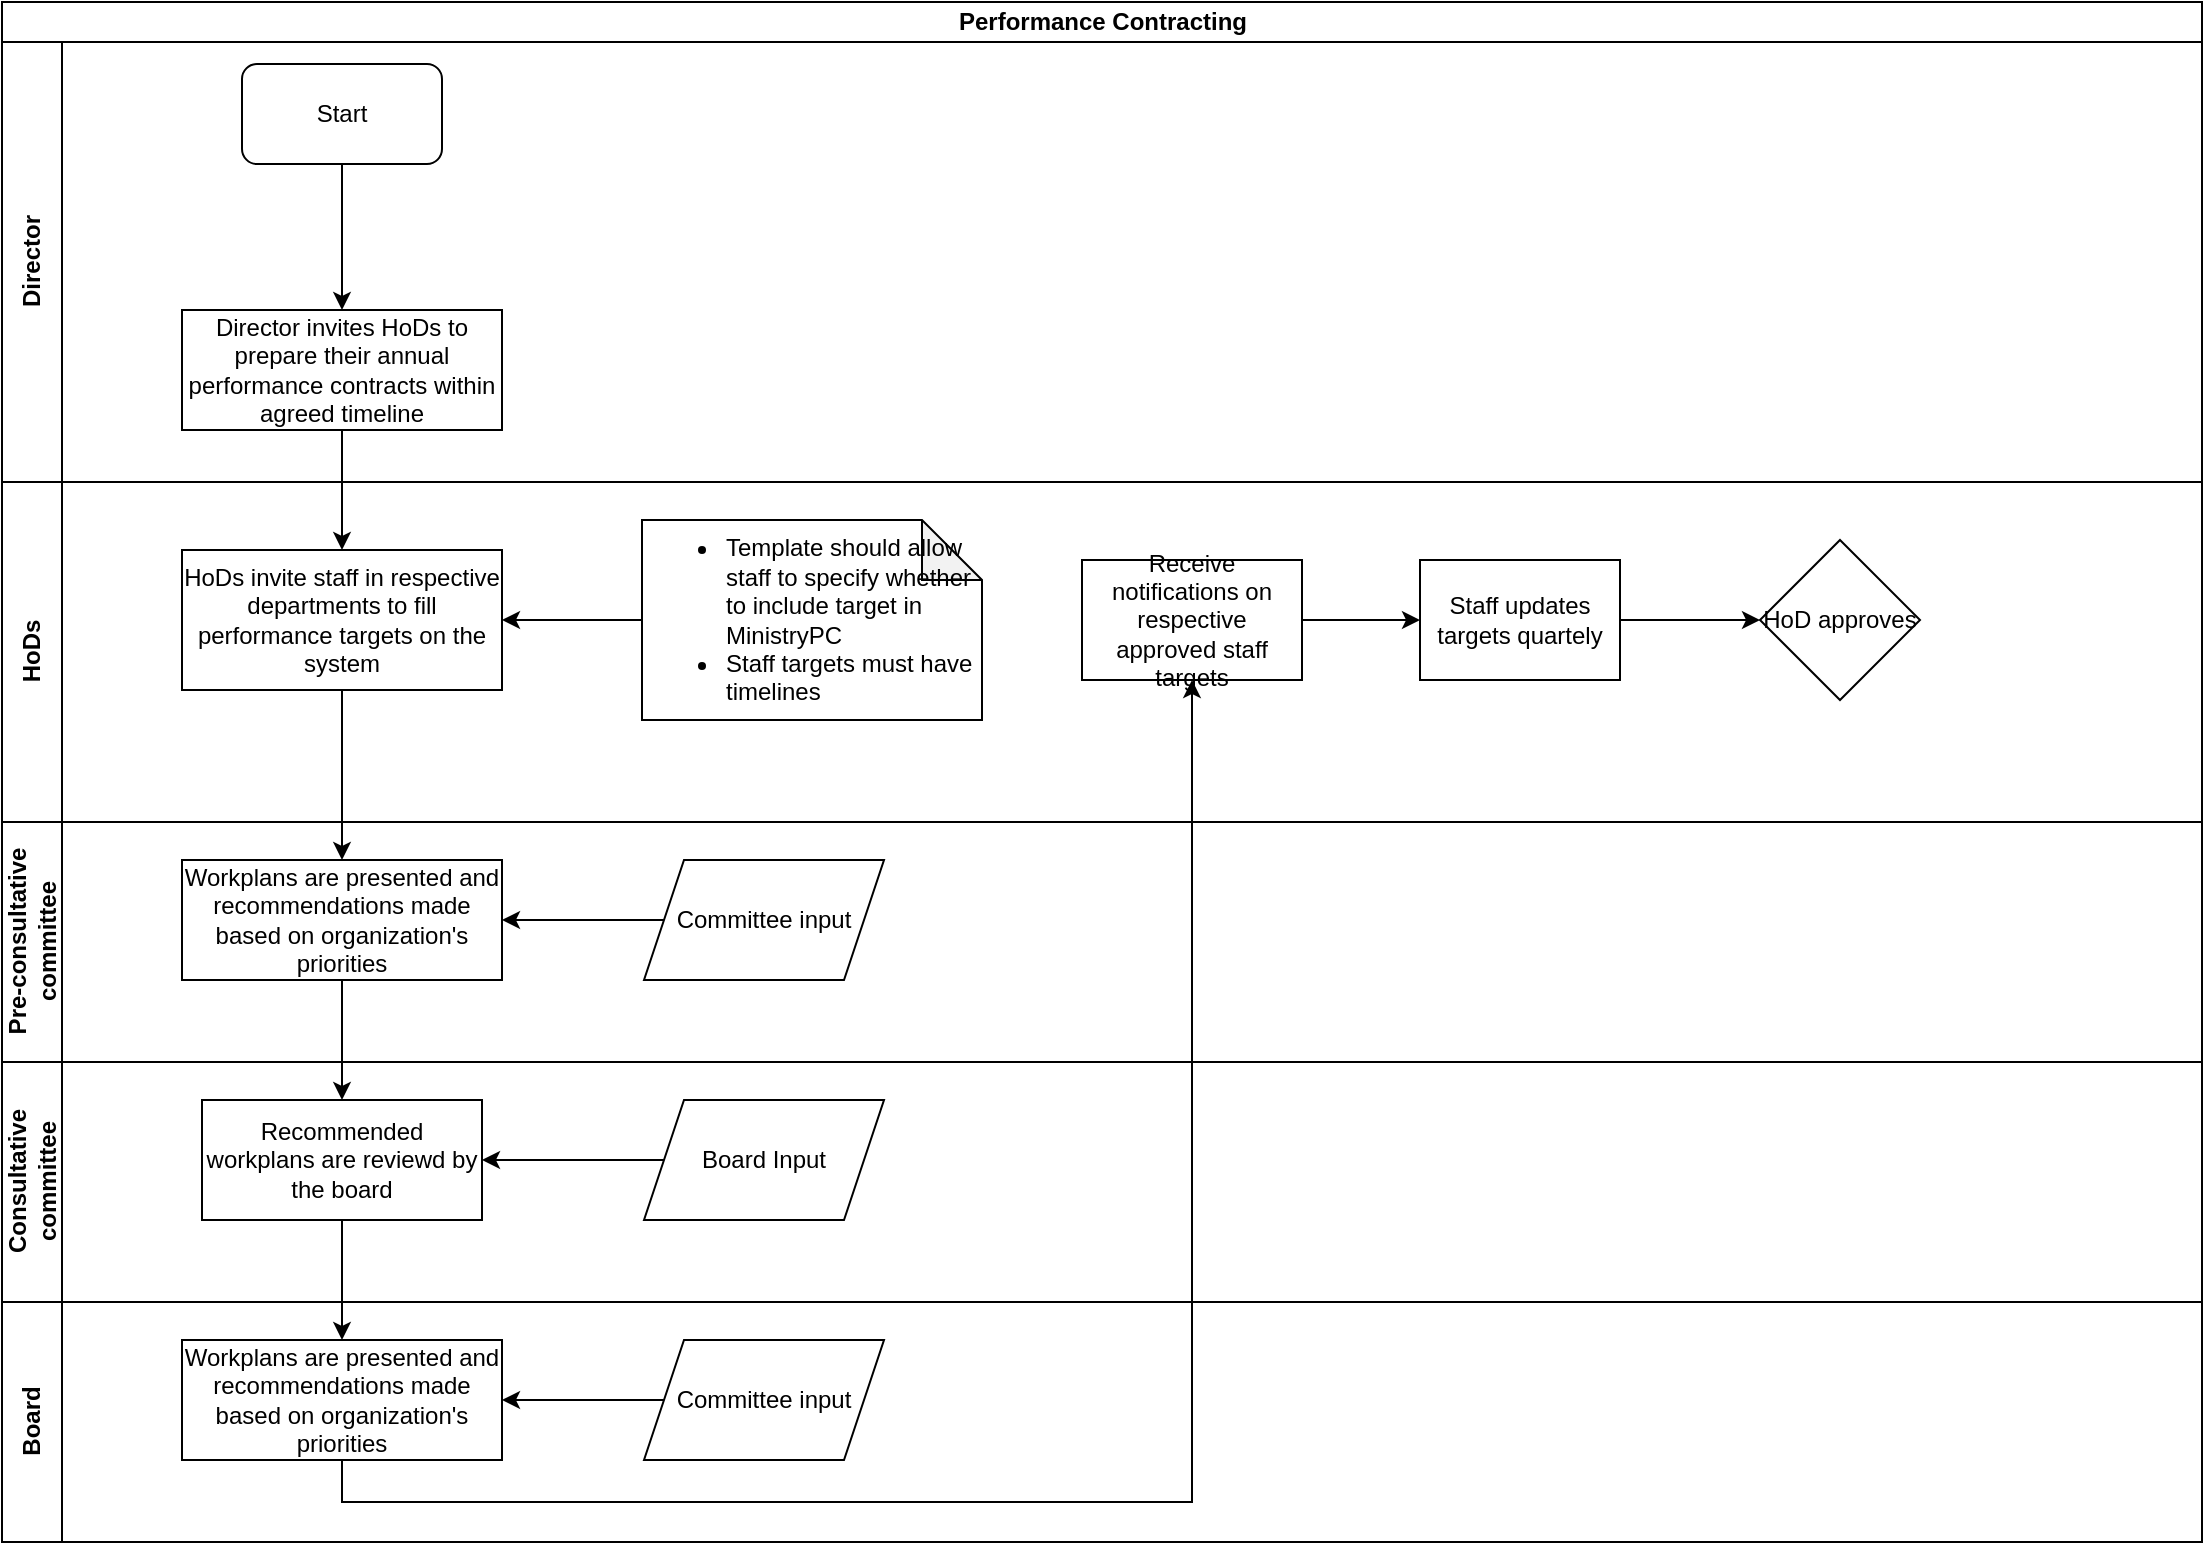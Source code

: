 <mxfile version="13.10.2" type="github">
  <diagram id="BvhlkT9Ul9FyrsT8X-tj" name="Page-1">
    <mxGraphModel dx="1038" dy="547" grid="1" gridSize="10" guides="1" tooltips="1" connect="1" arrows="1" fold="1" page="1" pageScale="1" pageWidth="1169" pageHeight="827" math="0" shadow="0">
      <root>
        <mxCell id="0" />
        <mxCell id="1" parent="0" />
        <mxCell id="p53rdiJHdvj2qYngNVLq-1" value="Performance Contracting" style="swimlane;html=1;childLayout=stackLayout;resizeParent=1;resizeParentMax=0;horizontal=1;startSize=20;horizontalStack=0;" vertex="1" parent="1">
          <mxGeometry x="40" y="20" width="1100" height="770" as="geometry" />
        </mxCell>
        <mxCell id="p53rdiJHdvj2qYngNVLq-10" value="" style="edgeStyle=orthogonalEdgeStyle;rounded=0;orthogonalLoop=1;jettySize=auto;html=1;" edge="1" parent="p53rdiJHdvj2qYngNVLq-1" source="p53rdiJHdvj2qYngNVLq-8" target="p53rdiJHdvj2qYngNVLq-9">
          <mxGeometry relative="1" as="geometry" />
        </mxCell>
        <mxCell id="p53rdiJHdvj2qYngNVLq-15" value="" style="edgeStyle=orthogonalEdgeStyle;rounded=0;orthogonalLoop=1;jettySize=auto;html=1;" edge="1" parent="p53rdiJHdvj2qYngNVLq-1" source="p53rdiJHdvj2qYngNVLq-9" target="p53rdiJHdvj2qYngNVLq-14">
          <mxGeometry relative="1" as="geometry" />
        </mxCell>
        <mxCell id="p53rdiJHdvj2qYngNVLq-19" value="" style="edgeStyle=orthogonalEdgeStyle;rounded=0;orthogonalLoop=1;jettySize=auto;html=1;entryX=0.5;entryY=0;entryDx=0;entryDy=0;" edge="1" parent="p53rdiJHdvj2qYngNVLq-1" source="p53rdiJHdvj2qYngNVLq-14" target="p53rdiJHdvj2qYngNVLq-17">
          <mxGeometry relative="1" as="geometry">
            <mxPoint x="170" y="569" as="targetPoint" />
          </mxGeometry>
        </mxCell>
        <mxCell id="p53rdiJHdvj2qYngNVLq-27" value="" style="edgeStyle=orthogonalEdgeStyle;rounded=0;orthogonalLoop=1;jettySize=auto;html=1;entryX=0.5;entryY=1;entryDx=0;entryDy=0;exitX=0.5;exitY=1;exitDx=0;exitDy=0;" edge="1" parent="p53rdiJHdvj2qYngNVLq-1" source="p53rdiJHdvj2qYngNVLq-38" target="p53rdiJHdvj2qYngNVLq-26">
          <mxGeometry relative="1" as="geometry">
            <Array as="points">
              <mxPoint x="170" y="750" />
              <mxPoint x="595" y="750" />
            </Array>
          </mxGeometry>
        </mxCell>
        <mxCell id="p53rdiJHdvj2qYngNVLq-2" value="Director" style="swimlane;html=1;startSize=30;horizontal=0;" vertex="1" parent="p53rdiJHdvj2qYngNVLq-1">
          <mxGeometry y="20" width="1100" height="220" as="geometry" />
        </mxCell>
        <mxCell id="p53rdiJHdvj2qYngNVLq-5" value="Start" style="rounded=1;whiteSpace=wrap;html=1;" vertex="1" parent="p53rdiJHdvj2qYngNVLq-2">
          <mxGeometry x="120" y="11" width="100" height="50" as="geometry" />
        </mxCell>
        <mxCell id="p53rdiJHdvj2qYngNVLq-8" value="Director invites HoDs to prepare their annual performance contracts within agreed timeline" style="rounded=0;whiteSpace=wrap;html=1;" vertex="1" parent="p53rdiJHdvj2qYngNVLq-2">
          <mxGeometry x="90" y="134" width="160" height="60" as="geometry" />
        </mxCell>
        <mxCell id="p53rdiJHdvj2qYngNVLq-7" value="" style="edgeStyle=orthogonalEdgeStyle;rounded=0;orthogonalLoop=1;jettySize=auto;html=1;entryX=0.5;entryY=0;entryDx=0;entryDy=0;" edge="1" parent="p53rdiJHdvj2qYngNVLq-2" source="p53rdiJHdvj2qYngNVLq-5" target="p53rdiJHdvj2qYngNVLq-8">
          <mxGeometry relative="1" as="geometry">
            <mxPoint x="170" y="126" as="targetPoint" />
          </mxGeometry>
        </mxCell>
        <mxCell id="p53rdiJHdvj2qYngNVLq-3" value="HoDs" style="swimlane;html=1;startSize=30;horizontal=0;" vertex="1" parent="p53rdiJHdvj2qYngNVLq-1">
          <mxGeometry y="240" width="1100" height="170" as="geometry" />
        </mxCell>
        <mxCell id="p53rdiJHdvj2qYngNVLq-9" value="HoDs invite staff in respective departments to fill performance targets on the system" style="whiteSpace=wrap;html=1;rounded=0;" vertex="1" parent="p53rdiJHdvj2qYngNVLq-3">
          <mxGeometry x="90" y="34" width="160" height="70" as="geometry" />
        </mxCell>
        <mxCell id="p53rdiJHdvj2qYngNVLq-11" value="&lt;div align=&quot;left&quot;&gt;&lt;ul&gt;&lt;li&gt;Template should allow staff to specify whether to include target in MinistryPC&lt;/li&gt;&lt;li&gt;Staff targets must have timelines&lt;/li&gt;&lt;/ul&gt;&lt;/div&gt;" style="shape=note;whiteSpace=wrap;html=1;backgroundOutline=1;darkOpacity=0.05;align=left;" vertex="1" parent="p53rdiJHdvj2qYngNVLq-3">
          <mxGeometry x="320" y="19" width="170" height="100" as="geometry" />
        </mxCell>
        <mxCell id="p53rdiJHdvj2qYngNVLq-13" value="" style="edgeStyle=orthogonalEdgeStyle;rounded=0;orthogonalLoop=1;jettySize=auto;html=1;entryX=1;entryY=0.5;entryDx=0;entryDy=0;" edge="1" parent="p53rdiJHdvj2qYngNVLq-3" source="p53rdiJHdvj2qYngNVLq-11" target="p53rdiJHdvj2qYngNVLq-9">
          <mxGeometry relative="1" as="geometry">
            <mxPoint x="310" y="64" as="targetPoint" />
          </mxGeometry>
        </mxCell>
        <mxCell id="p53rdiJHdvj2qYngNVLq-26" value="Receive notifications on respective approved staff targets" style="whiteSpace=wrap;html=1;rounded=0;" vertex="1" parent="p53rdiJHdvj2qYngNVLq-3">
          <mxGeometry x="540" y="39" width="110" height="60" as="geometry" />
        </mxCell>
        <mxCell id="p53rdiJHdvj2qYngNVLq-28" value="Staff updates targets quartely" style="whiteSpace=wrap;html=1;rounded=0;" vertex="1" parent="p53rdiJHdvj2qYngNVLq-3">
          <mxGeometry x="709" y="39" width="100" height="60" as="geometry" />
        </mxCell>
        <mxCell id="p53rdiJHdvj2qYngNVLq-29" value="" style="edgeStyle=orthogonalEdgeStyle;rounded=0;orthogonalLoop=1;jettySize=auto;html=1;" edge="1" parent="p53rdiJHdvj2qYngNVLq-3" source="p53rdiJHdvj2qYngNVLq-26" target="p53rdiJHdvj2qYngNVLq-28">
          <mxGeometry relative="1" as="geometry" />
        </mxCell>
        <mxCell id="p53rdiJHdvj2qYngNVLq-32" value="HoD approves" style="rhombus;whiteSpace=wrap;html=1;" vertex="1" parent="p53rdiJHdvj2qYngNVLq-3">
          <mxGeometry x="879" y="29" width="80" height="80" as="geometry" />
        </mxCell>
        <mxCell id="p53rdiJHdvj2qYngNVLq-4" value="&lt;div&gt;Pre-consultative &lt;br&gt;&lt;/div&gt;&lt;div&gt;committee&lt;/div&gt;" style="swimlane;html=1;startSize=30;horizontal=0;" vertex="1" parent="p53rdiJHdvj2qYngNVLq-1">
          <mxGeometry y="410" width="1100" height="120" as="geometry" />
        </mxCell>
        <mxCell id="p53rdiJHdvj2qYngNVLq-14" value="Workplans are presented and recommendations made based on organization&#39;s priorities" style="whiteSpace=wrap;html=1;rounded=0;" vertex="1" parent="p53rdiJHdvj2qYngNVLq-4">
          <mxGeometry x="90" y="19" width="160" height="60" as="geometry" />
        </mxCell>
        <mxCell id="p53rdiJHdvj2qYngNVLq-21" value="Committee input" style="shape=parallelogram;perimeter=parallelogramPerimeter;whiteSpace=wrap;html=1;fixedSize=1;" vertex="1" parent="p53rdiJHdvj2qYngNVLq-4">
          <mxGeometry x="321" y="19" width="120" height="60" as="geometry" />
        </mxCell>
        <mxCell id="p53rdiJHdvj2qYngNVLq-23" value="" style="edgeStyle=orthogonalEdgeStyle;rounded=0;orthogonalLoop=1;jettySize=auto;html=1;entryX=1;entryY=0.5;entryDx=0;entryDy=0;" edge="1" parent="p53rdiJHdvj2qYngNVLq-4" source="p53rdiJHdvj2qYngNVLq-21" target="p53rdiJHdvj2qYngNVLq-14">
          <mxGeometry relative="1" as="geometry">
            <mxPoint x="280" y="49" as="targetPoint" />
          </mxGeometry>
        </mxCell>
        <mxCell id="p53rdiJHdvj2qYngNVLq-16" value="Consultative &lt;br&gt;&lt;div&gt;committee&lt;/div&gt;" style="swimlane;html=1;startSize=30;horizontal=0;" vertex="1" parent="p53rdiJHdvj2qYngNVLq-1">
          <mxGeometry y="530" width="1100" height="120" as="geometry" />
        </mxCell>
        <mxCell id="p53rdiJHdvj2qYngNVLq-17" value="Recommended workplans are reviewd by the board" style="whiteSpace=wrap;html=1;rounded=0;" vertex="1" parent="p53rdiJHdvj2qYngNVLq-16">
          <mxGeometry x="100" y="19" width="140" height="60" as="geometry" />
        </mxCell>
        <mxCell id="p53rdiJHdvj2qYngNVLq-20" value="Board Input" style="shape=parallelogram;perimeter=parallelogramPerimeter;whiteSpace=wrap;html=1;fixedSize=1;" vertex="1" parent="p53rdiJHdvj2qYngNVLq-16">
          <mxGeometry x="321" y="19" width="120" height="60" as="geometry" />
        </mxCell>
        <mxCell id="p53rdiJHdvj2qYngNVLq-25" value="" style="edgeStyle=orthogonalEdgeStyle;rounded=0;orthogonalLoop=1;jettySize=auto;html=1;entryX=1;entryY=0.5;entryDx=0;entryDy=0;" edge="1" parent="p53rdiJHdvj2qYngNVLq-16" source="p53rdiJHdvj2qYngNVLq-20" target="p53rdiJHdvj2qYngNVLq-17">
          <mxGeometry relative="1" as="geometry">
            <mxPoint x="260" y="49" as="targetPoint" />
          </mxGeometry>
        </mxCell>
        <mxCell id="p53rdiJHdvj2qYngNVLq-37" value="Board" style="swimlane;html=1;startSize=30;horizontal=0;" vertex="1" parent="p53rdiJHdvj2qYngNVLq-1">
          <mxGeometry y="650" width="1100" height="120" as="geometry" />
        </mxCell>
        <mxCell id="p53rdiJHdvj2qYngNVLq-38" value="Workplans are presented and recommendations made based on organization&#39;s priorities" style="whiteSpace=wrap;html=1;rounded=0;" vertex="1" parent="p53rdiJHdvj2qYngNVLq-37">
          <mxGeometry x="90" y="19" width="160" height="60" as="geometry" />
        </mxCell>
        <mxCell id="p53rdiJHdvj2qYngNVLq-39" value="Committee input" style="shape=parallelogram;perimeter=parallelogramPerimeter;whiteSpace=wrap;html=1;fixedSize=1;" vertex="1" parent="p53rdiJHdvj2qYngNVLq-37">
          <mxGeometry x="321" y="19" width="120" height="60" as="geometry" />
        </mxCell>
        <mxCell id="p53rdiJHdvj2qYngNVLq-40" value="" style="edgeStyle=orthogonalEdgeStyle;rounded=0;orthogonalLoop=1;jettySize=auto;html=1;entryX=1;entryY=0.5;entryDx=0;entryDy=0;" edge="1" parent="p53rdiJHdvj2qYngNVLq-37" source="p53rdiJHdvj2qYngNVLq-39" target="p53rdiJHdvj2qYngNVLq-38">
          <mxGeometry relative="1" as="geometry">
            <mxPoint x="280" y="49" as="targetPoint" />
          </mxGeometry>
        </mxCell>
        <mxCell id="p53rdiJHdvj2qYngNVLq-42" value="" style="edgeStyle=orthogonalEdgeStyle;rounded=0;orthogonalLoop=1;jettySize=auto;html=1;entryX=0.5;entryY=0;entryDx=0;entryDy=0;" edge="1" parent="p53rdiJHdvj2qYngNVLq-1" source="p53rdiJHdvj2qYngNVLq-17" target="p53rdiJHdvj2qYngNVLq-38">
          <mxGeometry relative="1" as="geometry">
            <mxPoint x="170" y="689" as="targetPoint" />
          </mxGeometry>
        </mxCell>
        <mxCell id="p53rdiJHdvj2qYngNVLq-31" value="" style="edgeStyle=orthogonalEdgeStyle;rounded=0;orthogonalLoop=1;jettySize=auto;html=1;" edge="1" parent="1" source="p53rdiJHdvj2qYngNVLq-28">
          <mxGeometry relative="1" as="geometry">
            <mxPoint x="919" y="329" as="targetPoint" />
          </mxGeometry>
        </mxCell>
      </root>
    </mxGraphModel>
  </diagram>
</mxfile>
